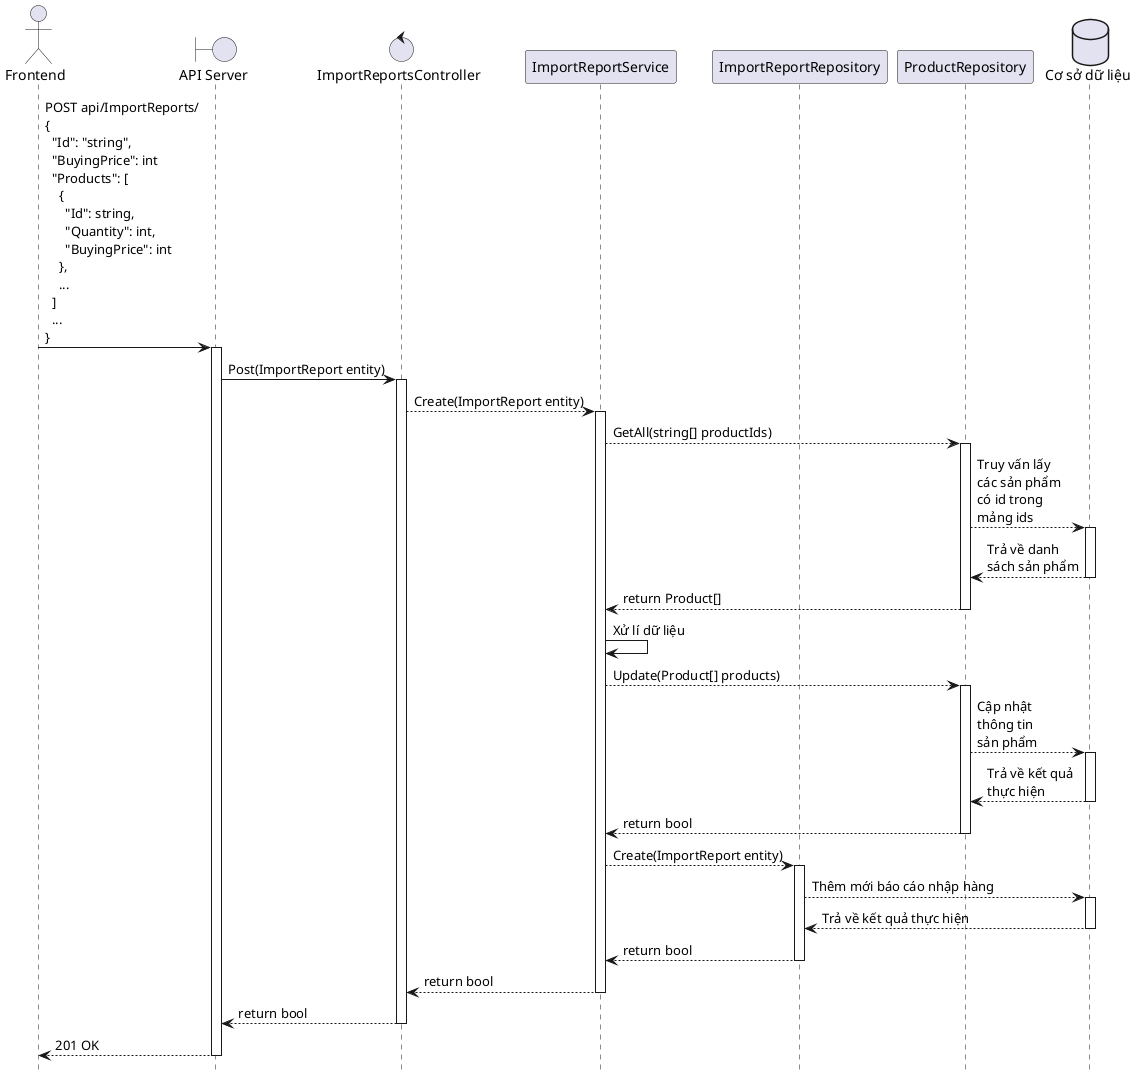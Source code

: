 @startuml ImportReportPOSTSequence
hide footbox

actor "Frontend" as Client
boundary "API Server" as Server
control ImportReportsController
participant ImportReportService
participant ImportReportRepository
participant ProductRepository
database "Cơ sở dữ liệu" as Database

Client -> Server ++ : POST api/ImportReports/\n{\n  "Id": "string",\n  "BuyingPrice": int\n  "Products": [\n    {\n      "Id": string,\n      "Quantity": int,\n      "BuyingPrice": int\n    },\n    ...\n  ]\n  ...\n}
Server -> ImportReportsController ++ : Post(ImportReport entity)
ImportReportsController --> ImportReportService ++ : Create(ImportReport entity)
ImportReportService --> ProductRepository ++ : GetAll(string[] productIds)
ProductRepository --> Database ++ : Truy vấn lấy\ncác sản phẩm\ncó id trong\nmảng ids
Database --> ProductRepository -- : Trả về danh\nsách sản phẩm
ProductRepository --> ImportReportService -- : return Product[]
ImportReportService -> ImportReportService : Xử lí dữ liệu
ImportReportService --> ProductRepository ++ : Update(Product[] products)
ProductRepository --> Database ++ : Cập nhật\nthông tin\nsản phẩm
Database --> ProductRepository -- : Trả về kết quả\nthực hiện
ProductRepository --> ImportReportService -- : return bool
ImportReportService --> ImportReportRepository ++ : Create(ImportReport entity)
ImportReportRepository --> Database ++ : Thêm mới báo cáo nhập hàng
Database --> ImportReportRepository -- : Trả về kết quả thực hiện
ImportReportRepository --> ImportReportService -- : return bool
ImportReportService --> ImportReportsController -- : return bool
ImportReportsController --> Server -- : return bool
Server --> Client -- : 201 OK
@enduml
